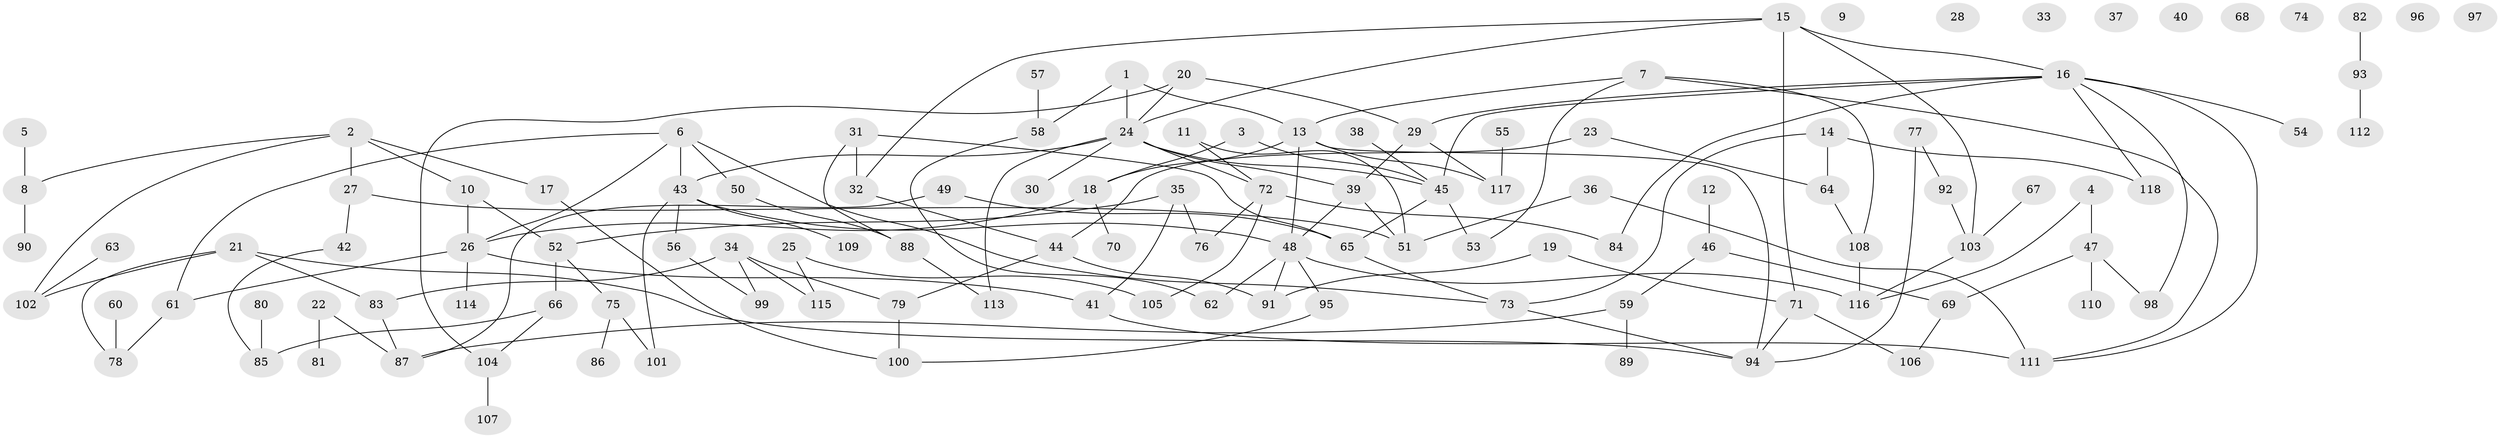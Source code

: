// Generated by graph-tools (version 1.1) at 2025/12/03/09/25 04:12:52]
// undirected, 118 vertices, 154 edges
graph export_dot {
graph [start="1"]
  node [color=gray90,style=filled];
  1;
  2;
  3;
  4;
  5;
  6;
  7;
  8;
  9;
  10;
  11;
  12;
  13;
  14;
  15;
  16;
  17;
  18;
  19;
  20;
  21;
  22;
  23;
  24;
  25;
  26;
  27;
  28;
  29;
  30;
  31;
  32;
  33;
  34;
  35;
  36;
  37;
  38;
  39;
  40;
  41;
  42;
  43;
  44;
  45;
  46;
  47;
  48;
  49;
  50;
  51;
  52;
  53;
  54;
  55;
  56;
  57;
  58;
  59;
  60;
  61;
  62;
  63;
  64;
  65;
  66;
  67;
  68;
  69;
  70;
  71;
  72;
  73;
  74;
  75;
  76;
  77;
  78;
  79;
  80;
  81;
  82;
  83;
  84;
  85;
  86;
  87;
  88;
  89;
  90;
  91;
  92;
  93;
  94;
  95;
  96;
  97;
  98;
  99;
  100;
  101;
  102;
  103;
  104;
  105;
  106;
  107;
  108;
  109;
  110;
  111;
  112;
  113;
  114;
  115;
  116;
  117;
  118;
  1 -- 13;
  1 -- 24;
  1 -- 58;
  2 -- 8;
  2 -- 10;
  2 -- 17;
  2 -- 27;
  2 -- 102;
  3 -- 18;
  3 -- 45;
  4 -- 47;
  4 -- 116;
  5 -- 8;
  6 -- 26;
  6 -- 43;
  6 -- 50;
  6 -- 61;
  6 -- 73;
  7 -- 13;
  7 -- 53;
  7 -- 108;
  7 -- 111;
  8 -- 90;
  10 -- 26;
  10 -- 52;
  11 -- 51;
  11 -- 72;
  12 -- 46;
  13 -- 18;
  13 -- 48;
  13 -- 94;
  13 -- 117;
  14 -- 64;
  14 -- 73;
  14 -- 118;
  15 -- 16;
  15 -- 24;
  15 -- 32;
  15 -- 71;
  15 -- 103;
  16 -- 29;
  16 -- 45;
  16 -- 54;
  16 -- 84;
  16 -- 98;
  16 -- 111;
  16 -- 118;
  17 -- 100;
  18 -- 26;
  18 -- 70;
  19 -- 71;
  19 -- 91;
  20 -- 24;
  20 -- 29;
  20 -- 104;
  21 -- 78;
  21 -- 83;
  21 -- 94;
  21 -- 102;
  22 -- 81;
  22 -- 87;
  23 -- 44;
  23 -- 64;
  24 -- 30;
  24 -- 39;
  24 -- 43;
  24 -- 45;
  24 -- 72;
  24 -- 113;
  25 -- 105;
  25 -- 115;
  26 -- 41;
  26 -- 61;
  26 -- 114;
  27 -- 42;
  27 -- 51;
  29 -- 39;
  29 -- 117;
  31 -- 32;
  31 -- 65;
  31 -- 88;
  32 -- 44;
  34 -- 79;
  34 -- 83;
  34 -- 99;
  34 -- 115;
  35 -- 41;
  35 -- 52;
  35 -- 76;
  36 -- 51;
  36 -- 111;
  38 -- 45;
  39 -- 48;
  39 -- 51;
  41 -- 111;
  42 -- 85;
  43 -- 48;
  43 -- 56;
  43 -- 101;
  43 -- 109;
  44 -- 79;
  44 -- 91;
  45 -- 53;
  45 -- 65;
  46 -- 59;
  46 -- 69;
  47 -- 69;
  47 -- 98;
  47 -- 110;
  48 -- 62;
  48 -- 91;
  48 -- 95;
  48 -- 116;
  49 -- 65;
  49 -- 87;
  50 -- 88;
  52 -- 66;
  52 -- 75;
  55 -- 117;
  56 -- 99;
  57 -- 58;
  58 -- 62;
  59 -- 87;
  59 -- 89;
  60 -- 78;
  61 -- 78;
  63 -- 102;
  64 -- 108;
  65 -- 73;
  66 -- 85;
  66 -- 104;
  67 -- 103;
  69 -- 106;
  71 -- 94;
  71 -- 106;
  72 -- 76;
  72 -- 84;
  72 -- 105;
  73 -- 94;
  75 -- 86;
  75 -- 101;
  77 -- 92;
  77 -- 94;
  79 -- 100;
  80 -- 85;
  82 -- 93;
  83 -- 87;
  88 -- 113;
  92 -- 103;
  93 -- 112;
  95 -- 100;
  103 -- 116;
  104 -- 107;
  108 -- 116;
}
